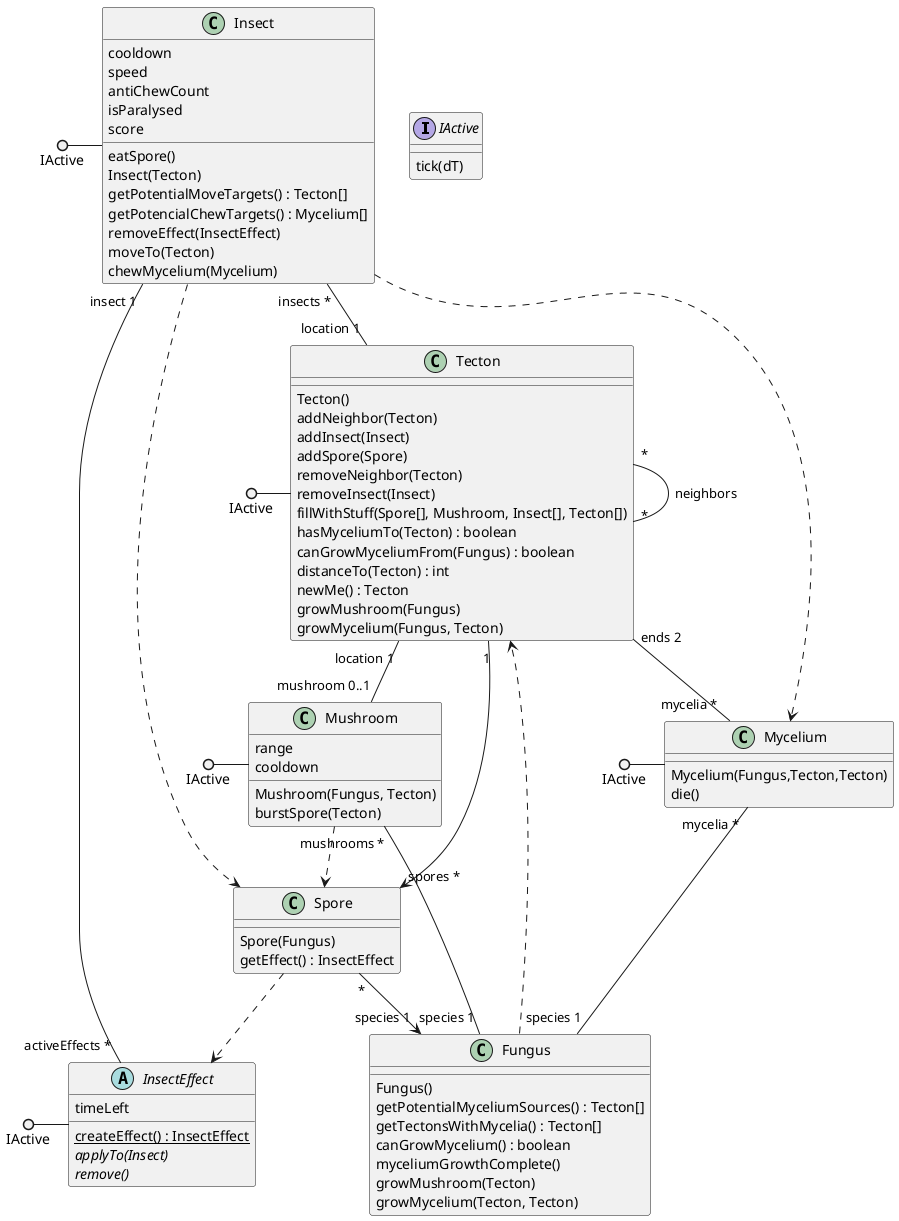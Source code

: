 @startuml classes
interface IActive {
    tick(dT)
}
class Tecton {
    Tecton()
    addNeighbor(Tecton)
    addInsect(Insect)
    addSpore(Spore)
    removeNeighbor(Tecton)
    removeInsect(Insect)
    fillWithStuff(Spore[], Mushroom, Insect[], Tecton[])
    hasMyceliumTo(Tecton) : boolean
    canGrowMyceliumFrom(Fungus) : boolean
    distanceTo(Tecton) : int
    newMe() : Tecton
    growMushroom(Fungus)
    growMycelium(Fungus, Tecton)
}
class Fungus {
    Fungus()
    getPotentialMyceliumSources() : Tecton[]
    getTectonsWithMycelia() : Tecton[]
    canGrowMycelium() : boolean
    myceliumGrowthComplete()
    growMushroom(Tecton)
    growMycelium(Tecton, Tecton)
}
class Mycelium {
    Mycelium(Fungus,Tecton,Tecton)
    die()
}
class Mushroom {
    range
    cooldown
    Mushroom(Fungus, Tecton)
    burstSpore(Tecton)
}
class Spore {
    Spore(Fungus)
    getEffect() : InsectEffect
}
class Insect {
    cooldown
    speed
    antiChewCount
    isParalysed
    score
    eatSpore()
    Insect(Tecton)
    getPotentialMoveTargets() : Tecton[]
    getPotencialChewTargets() : Mycelium[]
    removeEffect(InsectEffect)
    moveTo(Tecton)
    chewMycelium(Mycelium)
}
abstract InsectEffect {
    timeLeft
    {static} createEffect() : InsectEffect
    {abstract} applyTo(Insect)
    {abstract} remove()
}

IActive ()- Tecton
IActive ()- Mushroom
IActive ()- Mycelium
IActive ()- Insect
IActive ()- InsectEffect

Tecton "*" -- "*" Tecton : neighbors
Tecton "ends 2" -- "mycelia *" Mycelium
Tecton "1" --> "spores *" Spore
Tecton "location 1" -- "mushroom 0..1" Mushroom

Mycelium "mycelia *" -- "species 1" Fungus
Insect "insect 1" -- "activeEffects *" InsectEffect
Insect "insects *" -- "location 1" Tecton
Fungus "species 1" -- "mushrooms *" Mushroom
Spore "*" --> "species 1" Fungus

Fungus ..> Tecton
Spore ..> InsectEffect
Insect ..> Mycelium
Insect ..> Spore
Mushroom ..> Spore

@enduml